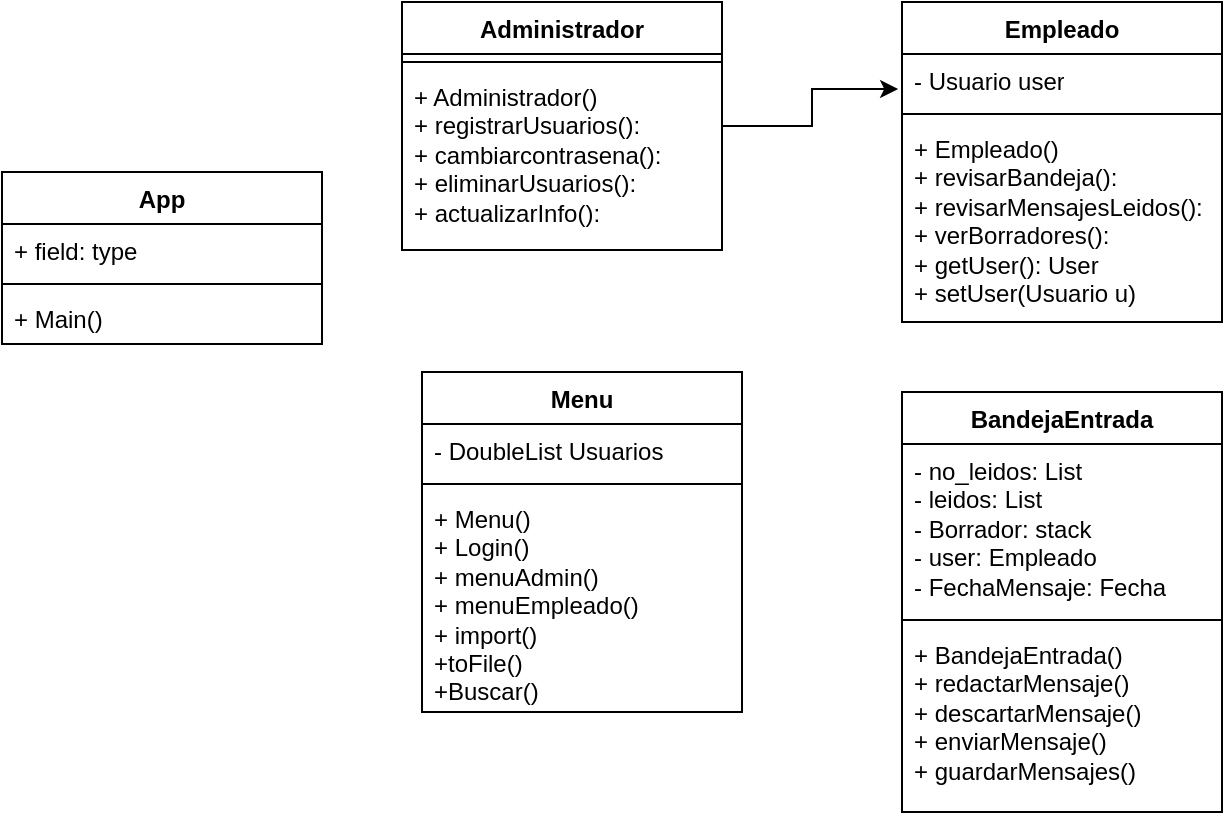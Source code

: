 <mxfile version="21.2.9" type="device">
  <diagram name="Página-1" id="4fY0MOsF6xvBJ9tH-llC">
    <mxGraphModel dx="880" dy="436" grid="1" gridSize="10" guides="1" tooltips="1" connect="1" arrows="1" fold="1" page="1" pageScale="1" pageWidth="827" pageHeight="1169" math="0" shadow="0">
      <root>
        <mxCell id="0" />
        <mxCell id="1" parent="0" />
        <mxCell id="lozIG77HY4kiEmCo3MlA-22" style="edgeStyle=orthogonalEdgeStyle;rounded=0;orthogonalLoop=1;jettySize=auto;html=1;entryX=-0.012;entryY=0.674;entryDx=0;entryDy=0;entryPerimeter=0;" parent="1" source="lozIG77HY4kiEmCo3MlA-1" target="lozIG77HY4kiEmCo3MlA-6" edge="1">
          <mxGeometry relative="1" as="geometry" />
        </mxCell>
        <mxCell id="lozIG77HY4kiEmCo3MlA-1" value="Administrador" style="swimlane;fontStyle=1;align=center;verticalAlign=top;childLayout=stackLayout;horizontal=1;startSize=26;horizontalStack=0;resizeParent=1;resizeParentMax=0;resizeLast=0;collapsible=1;marginBottom=0;whiteSpace=wrap;html=1;" parent="1" vertex="1">
          <mxGeometry x="360" y="180" width="160" height="124" as="geometry" />
        </mxCell>
        <mxCell id="lozIG77HY4kiEmCo3MlA-3" value="" style="line;strokeWidth=1;fillColor=none;align=left;verticalAlign=middle;spacingTop=-1;spacingLeft=3;spacingRight=3;rotatable=0;labelPosition=right;points=[];portConstraint=eastwest;strokeColor=inherit;" parent="lozIG77HY4kiEmCo3MlA-1" vertex="1">
          <mxGeometry y="26" width="160" height="8" as="geometry" />
        </mxCell>
        <mxCell id="lozIG77HY4kiEmCo3MlA-4" value="+ Administrador()&lt;br&gt;+ registrarUsuarios():&lt;br&gt;+ cambiarcontrasena():&lt;br&gt;+ eliminarUsuarios():&lt;br&gt;+ actualizarInfo():" style="text;strokeColor=none;fillColor=none;align=left;verticalAlign=top;spacingLeft=4;spacingRight=4;overflow=hidden;rotatable=0;points=[[0,0.5],[1,0.5]];portConstraint=eastwest;whiteSpace=wrap;html=1;" parent="lozIG77HY4kiEmCo3MlA-1" vertex="1">
          <mxGeometry y="34" width="160" height="90" as="geometry" />
        </mxCell>
        <mxCell id="lozIG77HY4kiEmCo3MlA-5" value="Empleado" style="swimlane;fontStyle=1;align=center;verticalAlign=top;childLayout=stackLayout;horizontal=1;startSize=26;horizontalStack=0;resizeParent=1;resizeParentMax=0;resizeLast=0;collapsible=1;marginBottom=0;whiteSpace=wrap;html=1;" parent="1" vertex="1">
          <mxGeometry x="610" y="180" width="160" height="160" as="geometry" />
        </mxCell>
        <mxCell id="lozIG77HY4kiEmCo3MlA-6" value="- Usuario user" style="text;strokeColor=none;fillColor=none;align=left;verticalAlign=top;spacingLeft=4;spacingRight=4;overflow=hidden;rotatable=0;points=[[0,0.5],[1,0.5]];portConstraint=eastwest;whiteSpace=wrap;html=1;" parent="lozIG77HY4kiEmCo3MlA-5" vertex="1">
          <mxGeometry y="26" width="160" height="26" as="geometry" />
        </mxCell>
        <mxCell id="lozIG77HY4kiEmCo3MlA-7" value="" style="line;strokeWidth=1;fillColor=none;align=left;verticalAlign=middle;spacingTop=-1;spacingLeft=3;spacingRight=3;rotatable=0;labelPosition=right;points=[];portConstraint=eastwest;strokeColor=inherit;" parent="lozIG77HY4kiEmCo3MlA-5" vertex="1">
          <mxGeometry y="52" width="160" height="8" as="geometry" />
        </mxCell>
        <mxCell id="lozIG77HY4kiEmCo3MlA-8" value="+ Empleado()&lt;br&gt;+ revisarBandeja():&lt;br&gt;+ revisarMensajesLeidos():&lt;br&gt;+ verBorradores():&lt;br&gt;+ getUser(): User&lt;br&gt;+ setUser(Usuario u)" style="text;strokeColor=none;fillColor=none;align=left;verticalAlign=top;spacingLeft=4;spacingRight=4;overflow=hidden;rotatable=0;points=[[0,0.5],[1,0.5]];portConstraint=eastwest;whiteSpace=wrap;html=1;" parent="lozIG77HY4kiEmCo3MlA-5" vertex="1">
          <mxGeometry y="60" width="160" height="100" as="geometry" />
        </mxCell>
        <mxCell id="lozIG77HY4kiEmCo3MlA-9" value="BandejaEntrada" style="swimlane;fontStyle=1;align=center;verticalAlign=top;childLayout=stackLayout;horizontal=1;startSize=26;horizontalStack=0;resizeParent=1;resizeParentMax=0;resizeLast=0;collapsible=1;marginBottom=0;whiteSpace=wrap;html=1;" parent="1" vertex="1">
          <mxGeometry x="610" y="375" width="160" height="210" as="geometry" />
        </mxCell>
        <mxCell id="lozIG77HY4kiEmCo3MlA-10" value="- no_leidos: List&lt;br&gt;- leidos: List&lt;br&gt;- Borrador: stack&lt;br&gt;- user: Empleado&lt;br&gt;- FechaMensaje: Fecha" style="text;strokeColor=none;fillColor=none;align=left;verticalAlign=top;spacingLeft=4;spacingRight=4;overflow=hidden;rotatable=0;points=[[0,0.5],[1,0.5]];portConstraint=eastwest;whiteSpace=wrap;html=1;" parent="lozIG77HY4kiEmCo3MlA-9" vertex="1">
          <mxGeometry y="26" width="160" height="84" as="geometry" />
        </mxCell>
        <mxCell id="lozIG77HY4kiEmCo3MlA-11" value="" style="line;strokeWidth=1;fillColor=none;align=left;verticalAlign=middle;spacingTop=-1;spacingLeft=3;spacingRight=3;rotatable=0;labelPosition=right;points=[];portConstraint=eastwest;strokeColor=inherit;" parent="lozIG77HY4kiEmCo3MlA-9" vertex="1">
          <mxGeometry y="110" width="160" height="8" as="geometry" />
        </mxCell>
        <mxCell id="lozIG77HY4kiEmCo3MlA-12" value="+ BandejaEntrada()&lt;br&gt;+ redactarMensaje()&lt;br&gt;+ descartarMensaje()&lt;br&gt;+ enviarMensaje()&lt;br&gt;+ guardarMensajes()" style="text;strokeColor=none;fillColor=none;align=left;verticalAlign=top;spacingLeft=4;spacingRight=4;overflow=hidden;rotatable=0;points=[[0,0.5],[1,0.5]];portConstraint=eastwest;whiteSpace=wrap;html=1;" parent="lozIG77HY4kiEmCo3MlA-9" vertex="1">
          <mxGeometry y="118" width="160" height="92" as="geometry" />
        </mxCell>
        <mxCell id="lozIG77HY4kiEmCo3MlA-13" value="Menu" style="swimlane;fontStyle=1;align=center;verticalAlign=top;childLayout=stackLayout;horizontal=1;startSize=26;horizontalStack=0;resizeParent=1;resizeParentMax=0;resizeLast=0;collapsible=1;marginBottom=0;whiteSpace=wrap;html=1;" parent="1" vertex="1">
          <mxGeometry x="370" y="365" width="160" height="170" as="geometry" />
        </mxCell>
        <mxCell id="lozIG77HY4kiEmCo3MlA-14" value="- DoubleList Usuarios" style="text;strokeColor=none;fillColor=none;align=left;verticalAlign=top;spacingLeft=4;spacingRight=4;overflow=hidden;rotatable=0;points=[[0,0.5],[1,0.5]];portConstraint=eastwest;whiteSpace=wrap;html=1;" parent="lozIG77HY4kiEmCo3MlA-13" vertex="1">
          <mxGeometry y="26" width="160" height="26" as="geometry" />
        </mxCell>
        <mxCell id="lozIG77HY4kiEmCo3MlA-15" value="" style="line;strokeWidth=1;fillColor=none;align=left;verticalAlign=middle;spacingTop=-1;spacingLeft=3;spacingRight=3;rotatable=0;labelPosition=right;points=[];portConstraint=eastwest;strokeColor=inherit;" parent="lozIG77HY4kiEmCo3MlA-13" vertex="1">
          <mxGeometry y="52" width="160" height="8" as="geometry" />
        </mxCell>
        <mxCell id="lozIG77HY4kiEmCo3MlA-16" value="+ Menu()&lt;br&gt;+ Login()&lt;br&gt;+ menuAdmin()&lt;br&gt;+ menuEmpleado()&lt;br&gt;+ import()&lt;br&gt;+toFile()&lt;br&gt;+Buscar()" style="text;strokeColor=none;fillColor=none;align=left;verticalAlign=top;spacingLeft=4;spacingRight=4;overflow=hidden;rotatable=0;points=[[0,0.5],[1,0.5]];portConstraint=eastwest;whiteSpace=wrap;html=1;" parent="lozIG77HY4kiEmCo3MlA-13" vertex="1">
          <mxGeometry y="60" width="160" height="110" as="geometry" />
        </mxCell>
        <mxCell id="lozIG77HY4kiEmCo3MlA-17" value="App" style="swimlane;fontStyle=1;align=center;verticalAlign=top;childLayout=stackLayout;horizontal=1;startSize=26;horizontalStack=0;resizeParent=1;resizeParentMax=0;resizeLast=0;collapsible=1;marginBottom=0;whiteSpace=wrap;html=1;" parent="1" vertex="1">
          <mxGeometry x="160" y="265" width="160" height="86" as="geometry" />
        </mxCell>
        <mxCell id="lozIG77HY4kiEmCo3MlA-18" value="+ field: type" style="text;strokeColor=none;fillColor=none;align=left;verticalAlign=top;spacingLeft=4;spacingRight=4;overflow=hidden;rotatable=0;points=[[0,0.5],[1,0.5]];portConstraint=eastwest;whiteSpace=wrap;html=1;" parent="lozIG77HY4kiEmCo3MlA-17" vertex="1">
          <mxGeometry y="26" width="160" height="26" as="geometry" />
        </mxCell>
        <mxCell id="lozIG77HY4kiEmCo3MlA-19" value="" style="line;strokeWidth=1;fillColor=none;align=left;verticalAlign=middle;spacingTop=-1;spacingLeft=3;spacingRight=3;rotatable=0;labelPosition=right;points=[];portConstraint=eastwest;strokeColor=inherit;" parent="lozIG77HY4kiEmCo3MlA-17" vertex="1">
          <mxGeometry y="52" width="160" height="8" as="geometry" />
        </mxCell>
        <mxCell id="lozIG77HY4kiEmCo3MlA-20" value="+ Main()" style="text;strokeColor=none;fillColor=none;align=left;verticalAlign=top;spacingLeft=4;spacingRight=4;overflow=hidden;rotatable=0;points=[[0,0.5],[1,0.5]];portConstraint=eastwest;whiteSpace=wrap;html=1;" parent="lozIG77HY4kiEmCo3MlA-17" vertex="1">
          <mxGeometry y="60" width="160" height="26" as="geometry" />
        </mxCell>
      </root>
    </mxGraphModel>
  </diagram>
</mxfile>
